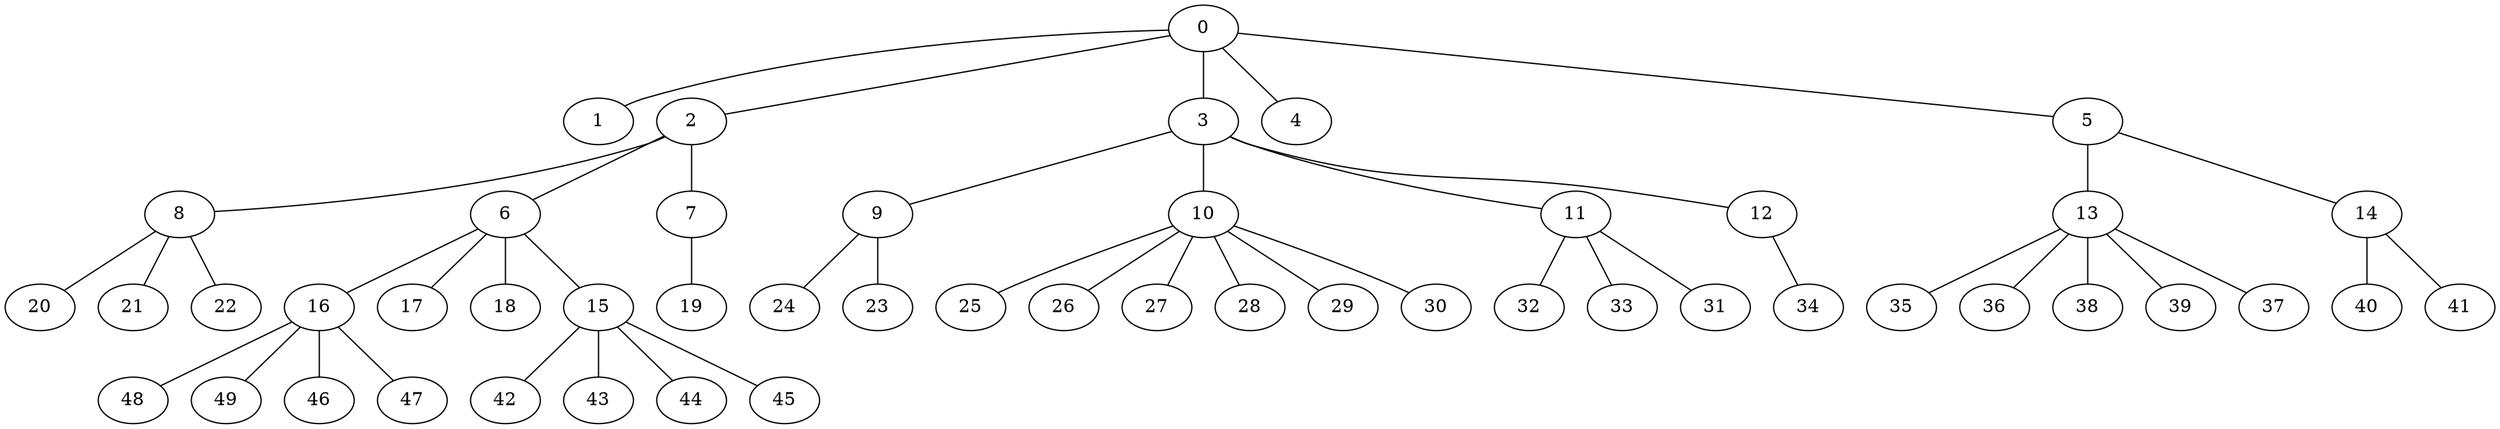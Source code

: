 
graph graphname {
    0 -- 1
0 -- 2
0 -- 3
0 -- 4
0 -- 5
2 -- 8
2 -- 6
2 -- 7
3 -- 9
3 -- 10
3 -- 11
3 -- 12
5 -- 13
5 -- 14
6 -- 16
6 -- 17
6 -- 18
6 -- 15
7 -- 19
8 -- 20
8 -- 21
8 -- 22
9 -- 24
9 -- 23
10 -- 25
10 -- 26
10 -- 27
10 -- 28
10 -- 29
10 -- 30
11 -- 32
11 -- 33
11 -- 31
12 -- 34
13 -- 35
13 -- 36
13 -- 38
13 -- 39
13 -- 37
14 -- 40
14 -- 41
15 -- 42
15 -- 43
15 -- 44
15 -- 45
16 -- 48
16 -- 49
16 -- 46
16 -- 47

}
